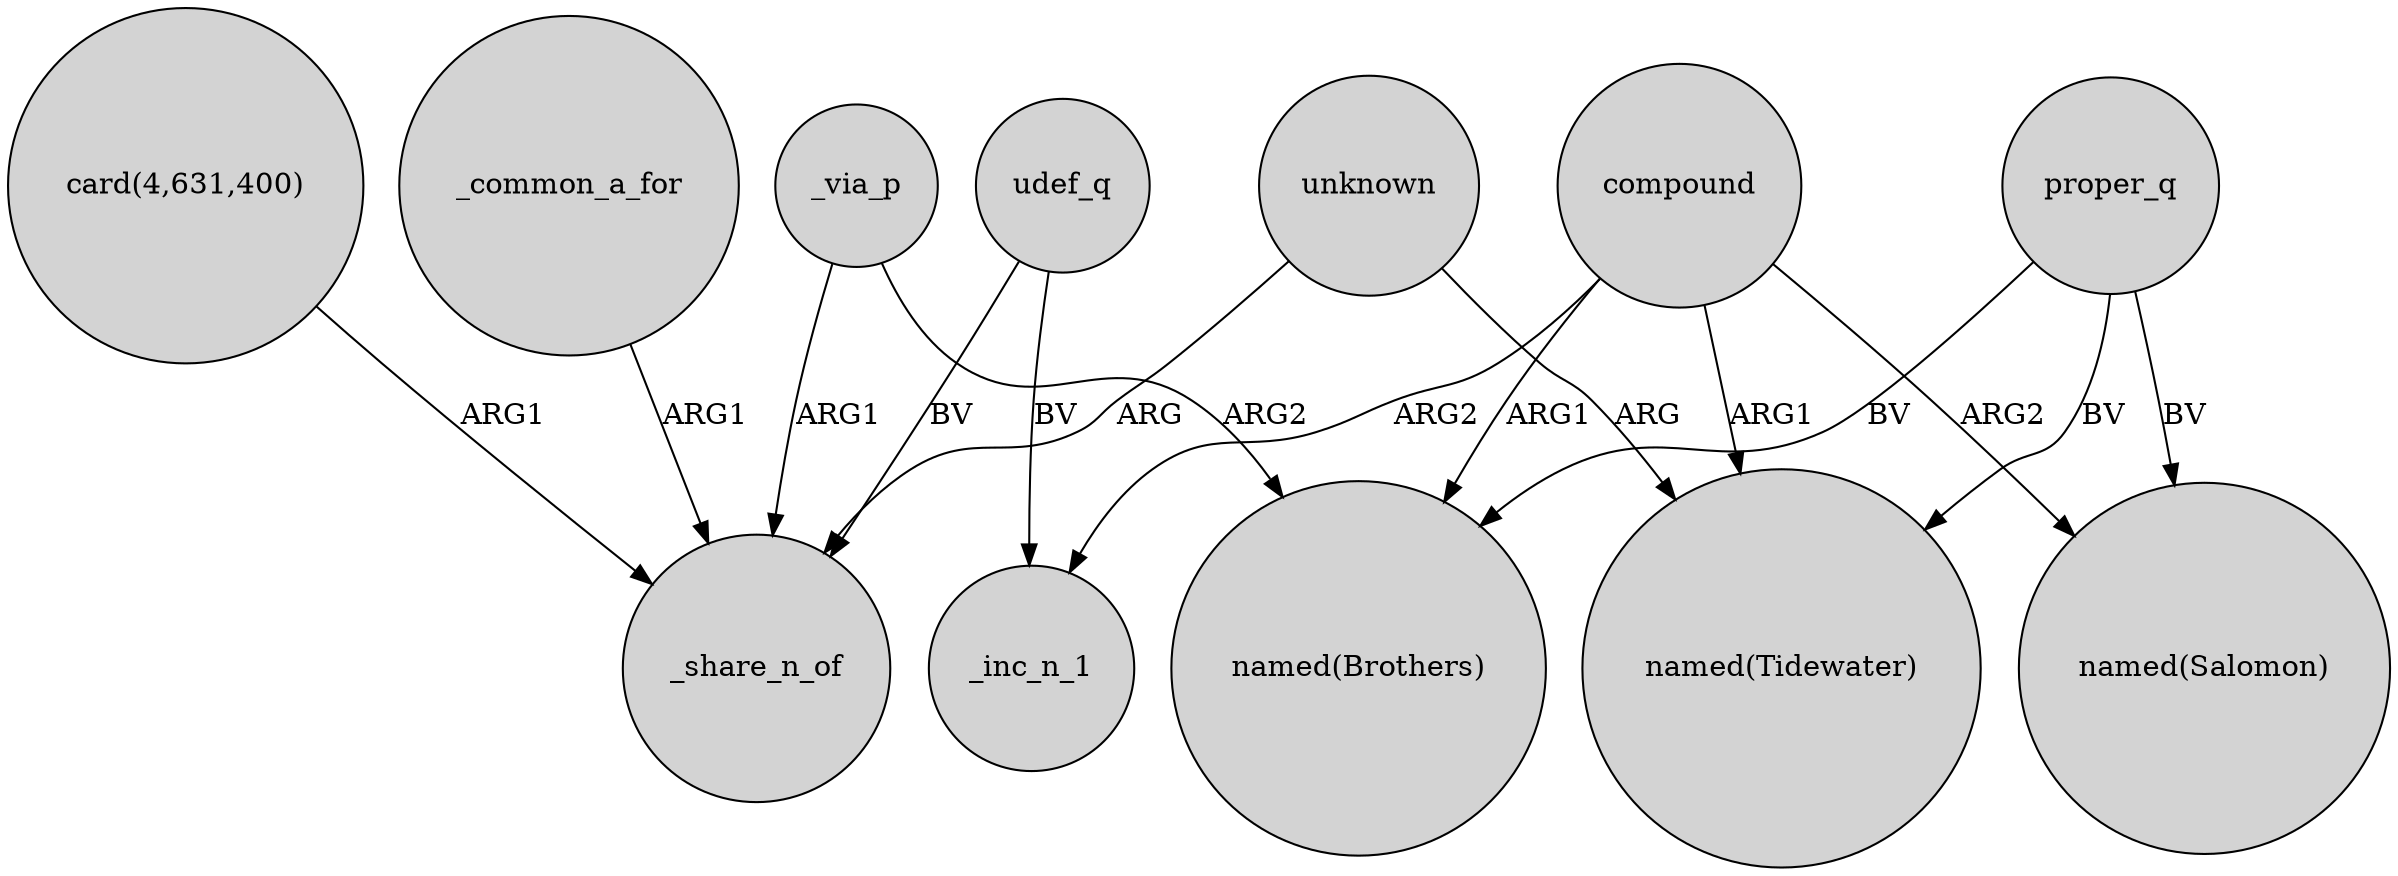 digraph {
	node [shape=circle style=filled]
	"card(4,631,400)" -> _share_n_of [label=ARG1]
	unknown -> "named(Tidewater)" [label=ARG]
	compound -> "named(Tidewater)" [label=ARG1]
	udef_q -> _inc_n_1 [label=BV]
	_via_p -> "named(Brothers)" [label=ARG2]
	compound -> "named(Salomon)" [label=ARG2]
	proper_q -> "named(Salomon)" [label=BV]
	compound -> "named(Brothers)" [label=ARG1]
	proper_q -> "named(Brothers)" [label=BV]
	_via_p -> _share_n_of [label=ARG1]
	compound -> _inc_n_1 [label=ARG2]
	_common_a_for -> _share_n_of [label=ARG1]
	udef_q -> _share_n_of [label=BV]
	proper_q -> "named(Tidewater)" [label=BV]
	unknown -> _share_n_of [label=ARG]
}
